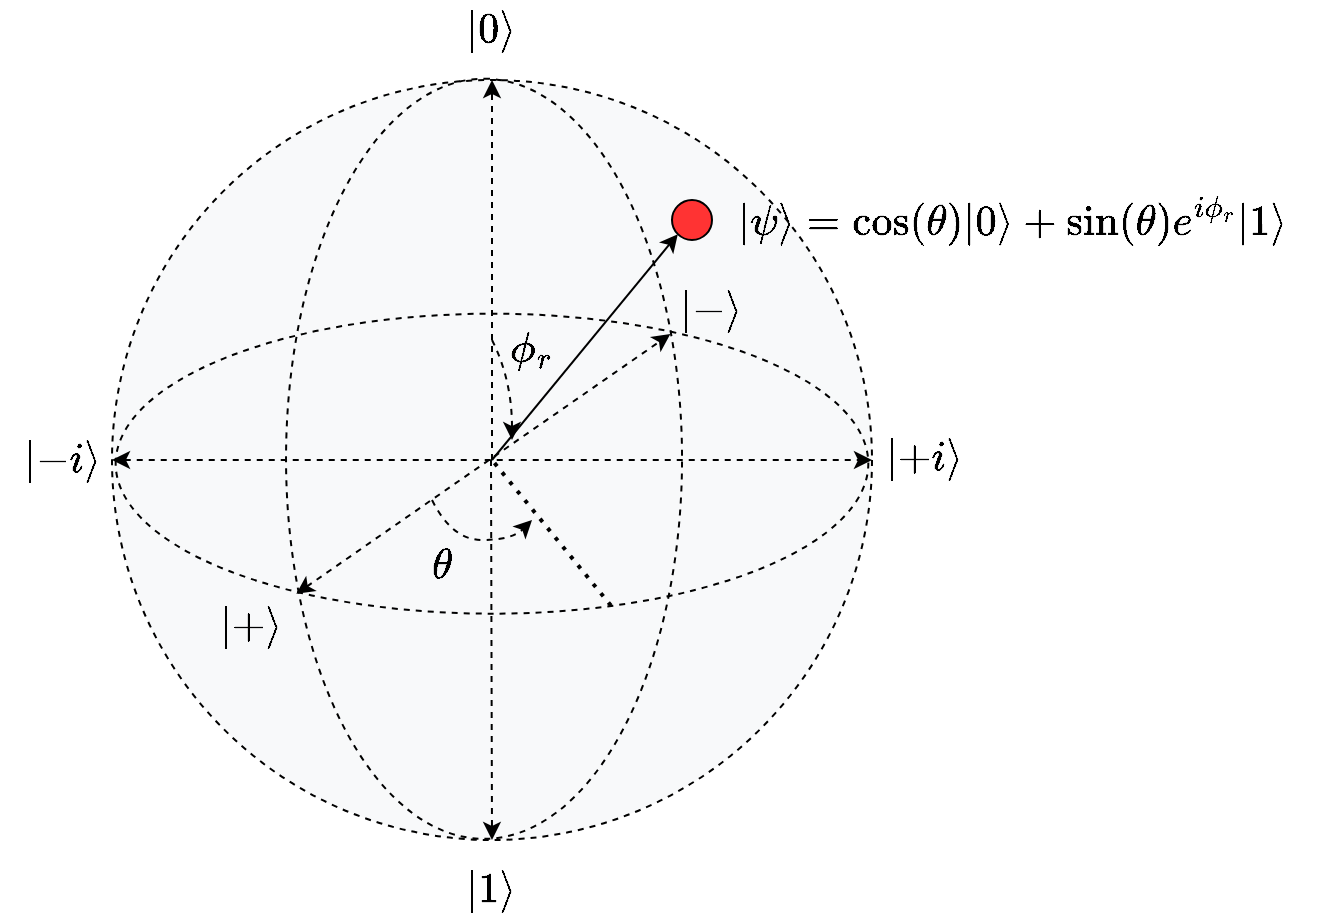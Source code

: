 <mxfile version="24.7.17">
  <diagram name="Page-1" id="U5x_MSP79JFhof20lxgT">
    <mxGraphModel dx="1434" dy="843" grid="1" gridSize="10" guides="1" tooltips="1" connect="1" arrows="1" fold="1" page="1" pageScale="1" pageWidth="1169" pageHeight="827" math="1" shadow="0">
      <root>
        <mxCell id="0" />
        <mxCell id="1" parent="0" />
        <mxCell id="d-plMrzCWjamI5wwlIUe-1" value="" style="ellipse;whiteSpace=wrap;html=1;aspect=fixed;fillColor=#F8F9FA;dashed=1;strokeWidth=1" parent="1" vertex="1">
          <mxGeometry x="390" y="220" width="380" height="380" as="geometry" />
        </mxCell>
        <mxCell id="d-plMrzCWjamI5wwlIUe-9" value="" style="ellipse;whiteSpace=wrap;html=1;rotation=-90;fillColor=none;dashed=1" parent="1" vertex="1">
          <mxGeometry x="385.98" y="310.39" width="380.08" height="198" as="geometry" />
        </mxCell>
        <mxCell id="d-plMrzCWjamI5wwlIUe-2" value="" style="ellipse;whiteSpace=wrap;html=1;rotation=90;direction=south;fillColor=none;dashed=1" parent="1" vertex="1">
          <mxGeometry x="505.0" y="223.68" width="150" height="376.32" as="geometry" />
        </mxCell>
        <mxCell id="d-plMrzCWjamI5wwlIUe-4" value="" style="endArrow=classic;html=1;rounded=0;entryX=0.5;entryY=0;entryDx=0;entryDy=0;fillColor=none;dashed=1" parent="1" target="d-plMrzCWjamI5wwlIUe-1" edge="1">
          <mxGeometry width="50" height="50" relative="1" as="geometry">
            <mxPoint x="580" y="410" as="sourcePoint" />
            <mxPoint x="610" y="410" as="targetPoint" />
          </mxGeometry>
        </mxCell>
        <mxCell id="d-plMrzCWjamI5wwlIUe-5" value="" style="endArrow=classic;html=1;rounded=0;entryX=0.5;entryY=1;entryDx=0;entryDy=0;fillColor=none;dashed=1" parent="1" target="d-plMrzCWjamI5wwlIUe-1" edge="1">
          <mxGeometry width="50" height="50" relative="1" as="geometry">
            <mxPoint x="579.5" y="410" as="sourcePoint" />
            <mxPoint x="579.5" y="220" as="targetPoint" />
          </mxGeometry>
        </mxCell>
        <mxCell id="d-plMrzCWjamI5wwlIUe-6" value="" style="endArrow=classic;startArrow=classic;html=1;rounded=0;exitX=0.76;exitY=0.066;exitDx=0;exitDy=0;exitPerimeter=0;entryX=0.263;entryY=0.932;entryDx=0;entryDy=0;entryPerimeter=0;fillColor=none;dashed=1" parent="1" source="d-plMrzCWjamI5wwlIUe-2" target="d-plMrzCWjamI5wwlIUe-2" edge="1">
          <mxGeometry width="50" height="50" relative="1" as="geometry">
            <mxPoint x="560" y="460" as="sourcePoint" />
            <mxPoint x="610" y="410" as="targetPoint" />
          </mxGeometry>
        </mxCell>
        <mxCell id="d-plMrzCWjamI5wwlIUe-8" value="" style="endArrow=classic;startArrow=classic;html=1;rounded=0;entryX=1;entryY=0.5;entryDx=0;entryDy=0;exitX=0;exitY=0.5;exitDx=0;exitDy=0;fillColor=none;dashed=1" parent="1" source="d-plMrzCWjamI5wwlIUe-1" target="d-plMrzCWjamI5wwlIUe-1" edge="1">
          <mxGeometry width="50" height="50" relative="1" as="geometry">
            <mxPoint x="560" y="460" as="sourcePoint" />
            <mxPoint x="610" y="410" as="targetPoint" />
          </mxGeometry>
        </mxCell>
        <mxCell id="d-plMrzCWjamI5wwlIUe-13" value="" style="ellipse;whiteSpace=wrap;html=1;aspect=fixed;fillColor=#FF3333;" parent="1" vertex="1">
          <mxGeometry x="670" y="280" width="20" height="20" as="geometry" />
        </mxCell>
        <mxCell id="d-plMrzCWjamI5wwlIUe-14" value="" style="endArrow=classic;html=1;rounded=0;entryX=0;entryY=1;entryDx=0;entryDy=0;" parent="1" target="d-plMrzCWjamI5wwlIUe-13" edge="1">
          <mxGeometry width="50" height="50" relative="1" as="geometry">
            <mxPoint x="580" y="410" as="sourcePoint" />
            <mxPoint x="690" y="410" as="targetPoint" />
          </mxGeometry>
        </mxCell>
        <mxCell id="d-plMrzCWjamI5wwlIUe-15" value="" style="endArrow=none;dashed=1;html=1;dashPattern=1 2;strokeWidth=2;rounded=0;exitX=0.342;exitY=0.027;exitDx=0;exitDy=0;exitPerimeter=0;" parent="1" source="d-plMrzCWjamI5wwlIUe-2" edge="1">
          <mxGeometry width="50" height="50" relative="1" as="geometry">
            <mxPoint x="620" y="490" as="sourcePoint" />
            <mxPoint x="580" y="410" as="targetPoint" />
          </mxGeometry>
        </mxCell>
        <mxCell id="d-plMrzCWjamI5wwlIUe-16" value="" style="curved=1;endArrow=classic;html=1;rounded=1;dashed=1" parent="1" edge="1">
          <mxGeometry width="50" height="50" relative="1" as="geometry">
            <mxPoint x="580" y="350" as="sourcePoint" />
            <mxPoint x="590" y="400" as="targetPoint" />
            <Array as="points">
              <mxPoint x="590" y="370" />
            </Array>
          </mxGeometry>
        </mxCell>
        <mxCell id="d-plMrzCWjamI5wwlIUe-21" value="" style="curved=1;endArrow=classic;html=1;rounded=0;dashed=1" parent="1" edge="1">
          <mxGeometry width="50" height="50" relative="1" as="geometry">
            <mxPoint x="550" y="430" as="sourcePoint" />
            <mxPoint x="600" y="440" as="targetPoint" />
            <Array as="points">
              <mxPoint x="560" y="450" />
              <mxPoint x="590" y="450" />
            </Array>
          </mxGeometry>
        </mxCell>
        <mxCell id="d-plMrzCWjamI5wwlIUe-22" value="&lt;font style=&quot;font-size: 18px;&quot;&gt;$$\phi_r$$&lt;/font&gt;" style="text;html=1;align=center;verticalAlign=middle;whiteSpace=wrap;rounded=0;" parent="1" vertex="1">
          <mxGeometry x="580" y="340" width="40" height="30" as="geometry" />
        </mxCell>
        <mxCell id="d-plMrzCWjamI5wwlIUe-24" value="&lt;font style=&quot;font-size: 18px;&quot;&gt;$$\theta$$&lt;/font&gt;" style="text;html=1;align=center;verticalAlign=middle;whiteSpace=wrap;rounded=0;" parent="1" vertex="1">
          <mxGeometry x="540" y="448.39" width="30" height="30" as="geometry" />
        </mxCell>
        <mxCell id="d-plMrzCWjamI5wwlIUe-25" value="&lt;span style=&quot;font-size: 18px;&quot;&gt;$$\ket{0}$$&lt;/span&gt;" style="text;html=1;align=center;verticalAlign=middle;whiteSpace=wrap;rounded=0;" parent="1" vertex="1">
          <mxGeometry x="550" y="180" width="60" height="30" as="geometry" />
        </mxCell>
        <mxCell id="d-plMrzCWjamI5wwlIUe-26" value="&lt;span style=&quot;font-size: 18px;&quot;&gt;$$\ket{1}$$&lt;/span&gt;" style="text;html=1;align=center;verticalAlign=middle;whiteSpace=wrap;rounded=0;" parent="1" vertex="1">
          <mxGeometry x="550" y="610" width="60" height="30" as="geometry" />
        </mxCell>
        <mxCell id="d-plMrzCWjamI5wwlIUe-27" value="&lt;span style=&quot;font-size: 18px;&quot;&gt;$$\ket{+}$$&lt;/span&gt;" style="text;html=1;align=center;verticalAlign=middle;whiteSpace=wrap;rounded=0;" parent="1" vertex="1">
          <mxGeometry x="430" y="478.39" width="60" height="30" as="geometry" />
        </mxCell>
        <mxCell id="d-plMrzCWjamI5wwlIUe-28" value="&lt;span style=&quot;font-size: 18px;&quot;&gt;$$\ket{-}$$&lt;/span&gt;" style="text;html=1;align=center;verticalAlign=middle;whiteSpace=wrap;rounded=0;" parent="1" vertex="1">
          <mxGeometry x="660" y="320" width="60" height="30" as="geometry" />
        </mxCell>
        <mxCell id="d-plMrzCWjamI5wwlIUe-29" value="&lt;span style=&quot;font-size: 18px;&quot;&gt;$$\ket{+i}$$&lt;/span&gt;" style="text;html=1;align=center;verticalAlign=middle;whiteSpace=wrap;rounded=0;" parent="1" vertex="1">
          <mxGeometry x="766.06" y="394.39" width="60" height="30" as="geometry" />
        </mxCell>
        <mxCell id="d-plMrzCWjamI5wwlIUe-30" value="&lt;span style=&quot;font-size: 18px;&quot;&gt;$$\ket{-i}$$&lt;/span&gt;" style="text;html=1;align=center;verticalAlign=middle;whiteSpace=wrap;rounded=0;" parent="1" vertex="1">
          <mxGeometry x="350" y="395" width="30" height="30" as="geometry" />
        </mxCell>
        <mxCell id="d-plMrzCWjamI5wwlIUe-31" value="&lt;font style=&quot;font-size: 18px;&quot;&gt;$$\ket{\psi} = \text{cos}(\theta)\ket{0} + \text{sin}(\theta) e^{i\phi_r}\ket{1}$$&lt;/font&gt;" style="text;html=1;align=center;verticalAlign=middle;whiteSpace=wrap;rounded=0;" parent="1" vertex="1">
          <mxGeometry x="680" y="275" width="320" height="30" as="geometry" />
        </mxCell>
      </root>
    </mxGraphModel>
  </diagram>
</mxfile>
